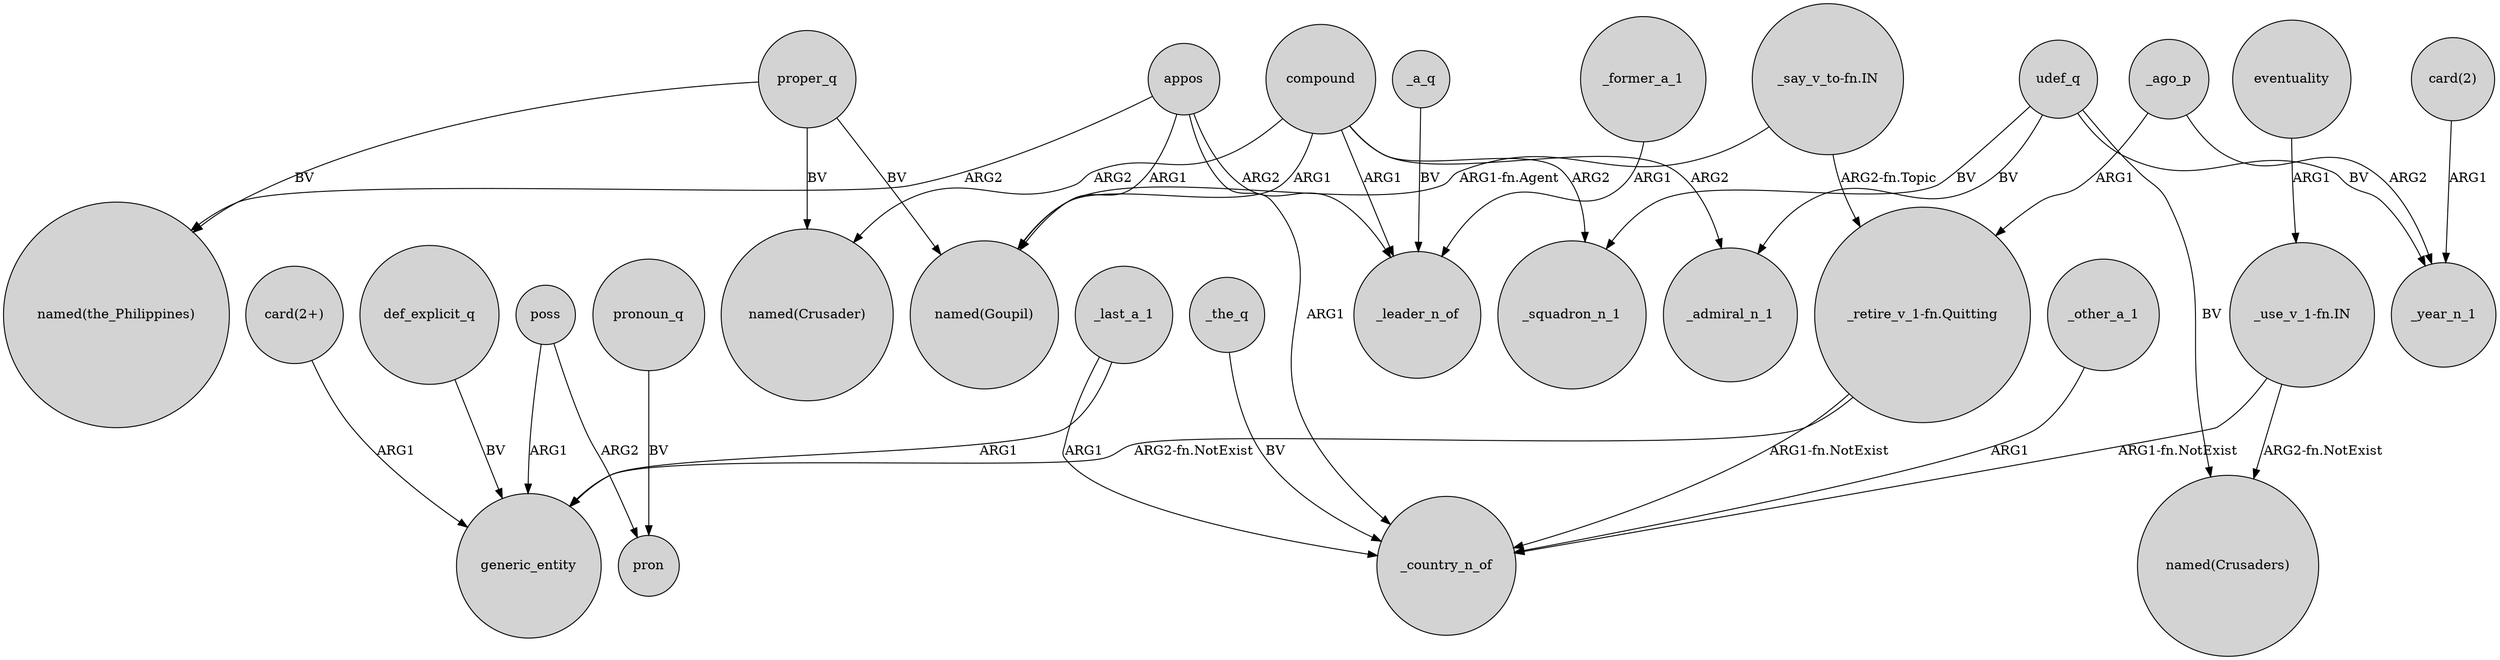 digraph {
	node [shape=circle style=filled]
	appos -> "named(the_Philippines)" [label=ARG2]
	poss -> generic_entity [label=ARG1]
	compound -> "named(Goupil)" [label=ARG1]
	compound -> "named(Crusader)" [label=ARG2]
	poss -> pron [label=ARG2]
	_last_a_1 -> _country_n_of [label=ARG1]
	_a_q -> _leader_n_of [label=BV]
	udef_q -> _squadron_n_1 [label=BV]
	def_explicit_q -> generic_entity [label=BV]
	appos -> _country_n_of [label=ARG1]
	compound -> _leader_n_of [label=ARG1]
	udef_q -> _admiral_n_1 [label=BV]
	compound -> _admiral_n_1 [label=ARG2]
	proper_q -> "named(Crusader)" [label=BV]
	"_use_v_1-fn.IN" -> _country_n_of [label="ARG1-fn.NotExist"]
	_former_a_1 -> _leader_n_of [label=ARG1]
	pronoun_q -> pron [label=BV]
	_the_q -> _country_n_of [label=BV]
	eventuality -> "_use_v_1-fn.IN" [label=ARG1]
	_ago_p -> _year_n_1 [label=ARG2]
	appos -> "named(Goupil)" [label=ARG1]
	_other_a_1 -> _country_n_of [label=ARG1]
	"card(2)" -> _year_n_1 [label=ARG1]
	proper_q -> "named(the_Philippines)" [label=BV]
	appos -> _leader_n_of [label=ARG2]
	"card(2+)" -> generic_entity [label=ARG1]
	_last_a_1 -> generic_entity [label=ARG1]
	proper_q -> "named(Goupil)" [label=BV]
	"_use_v_1-fn.IN" -> "named(Crusaders)" [label="ARG2-fn.NotExist"]
	udef_q -> _year_n_1 [label=BV]
	"_say_v_to-fn.IN" -> "named(Goupil)" [label="ARG1-fn.Agent"]
	"_say_v_to-fn.IN" -> "_retire_v_1-fn.Quitting" [label="ARG2-fn.Topic"]
	compound -> _squadron_n_1 [label=ARG2]
	_ago_p -> "_retire_v_1-fn.Quitting" [label=ARG1]
	"_retire_v_1-fn.Quitting" -> _country_n_of [label="ARG1-fn.NotExist"]
	"_retire_v_1-fn.Quitting" -> generic_entity [label="ARG2-fn.NotExist"]
	udef_q -> "named(Crusaders)" [label=BV]
}
